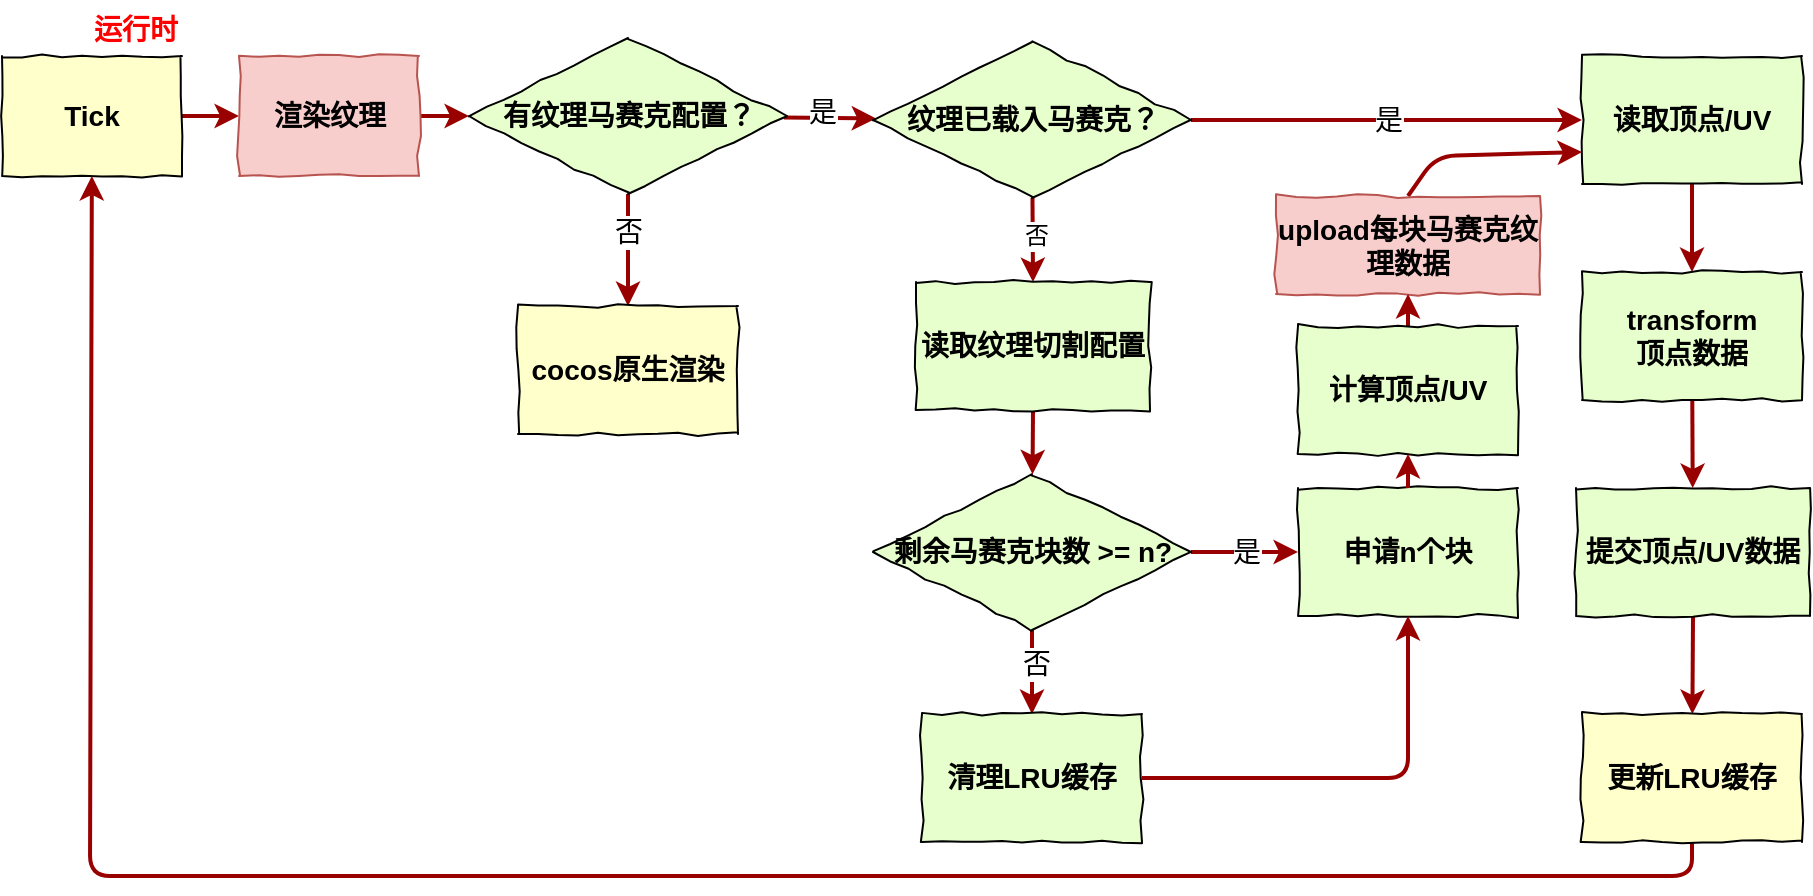<mxfile pages="1" version="11.2.5" type="github"><diagram name="Page-1" id="c7558073-3199-34d8-9f00-42111426c3f3"><mxGraphModel dx="891" dy="625" grid="1" gridSize="10" guides="1" tooltips="1" connect="1" arrows="1" fold="1" page="1" pageScale="1" pageWidth="2339" pageHeight="3300" background="#ffffff" math="0" shadow="0"><root><mxCell id="0"/><mxCell id="1" parent="0"/><mxCell id="b0LK3URDOiDDCZ83941C-109" style="edgeStyle=none;orthogonalLoop=1;jettySize=auto;html=1;exitX=0.5;exitY=0;exitDx=0;exitDy=0;strokeColor=#990000;strokeWidth=2;entryX=0;entryY=0.5;entryDx=0;entryDy=0;comic=0;fontSize=14;" parent="1" source="b0LK3URDOiDDCZ83941C-130" target="b0LK3URDOiDDCZ83941C-126" edge="1"><mxGeometry relative="1" as="geometry"><mxPoint x="782" y="392" as="targetPoint"/><mxPoint x="680" y="388" as="sourcePoint"/></mxGeometry></mxCell><mxCell id="b0LK3URDOiDDCZ83941C-159" value="是" style="text;html=1;resizable=0;points=[];align=center;verticalAlign=middle;labelBackgroundColor=#ffffff;fontColor=#000000;fontSize=14;" parent="b0LK3URDOiDDCZ83941C-109" vertex="1" connectable="0"><mxGeometry x="-0.313" y="-2" relative="1" as="geometry"><mxPoint x="31" y="-2" as="offset"/></mxGeometry></mxCell><mxCell id="b0LK3URDOiDDCZ83941C-131" value="" style="edgeStyle=none;orthogonalLoop=1;jettySize=auto;html=1;strokeColor=#990000;strokeWidth=2;comic=0;fontSize=14;" parent="1" source="b0LK3URDOiDDCZ83941C-105" target="b0LK3URDOiDDCZ83941C-130" edge="1"><mxGeometry relative="1" as="geometry"/></mxCell><mxCell id="b0LK3URDOiDDCZ83941C-160" value="是" style="text;html=1;resizable=0;points=[];align=center;verticalAlign=middle;labelBackgroundColor=#ffffff;fontColor=#000000;fontSize=14;" parent="b0LK3URDOiDDCZ83941C-131" vertex="1" connectable="0"><mxGeometry x="-0.189" y="3" relative="1" as="geometry"><mxPoint as="offset"/></mxGeometry></mxCell><mxCell id="b0LK3URDOiDDCZ83941C-164" value="" style="edgeStyle=none;comic=0;orthogonalLoop=1;jettySize=auto;html=1;strokeColor=#990000;strokeWidth=2;fontColor=#000000;entryX=0.5;entryY=0;entryDx=0;entryDy=0;fontSize=14;" parent="1" source="b0LK3URDOiDDCZ83941C-105" target="b0LK3URDOiDDCZ83941C-166" edge="1"><mxGeometry relative="1" as="geometry"><mxPoint x="450" y="480" as="targetPoint"/></mxGeometry></mxCell><mxCell id="b0LK3URDOiDDCZ83941C-165" value="否" style="text;html=1;resizable=0;points=[];align=center;verticalAlign=middle;labelBackgroundColor=#ffffff;fontColor=#000000;fontSize=14;" parent="b0LK3URDOiDDCZ83941C-164" vertex="1" connectable="0"><mxGeometry x="-0.325" relative="1" as="geometry"><mxPoint as="offset"/></mxGeometry></mxCell><mxCell id="b0LK3URDOiDDCZ83941C-105" value="有纹理马赛克配置？" style="rhombus;whiteSpace=wrap;html=1;rotation=0;direction=south;fillColor=#E6FFCC;shadow=0;comic=1;fontStyle=1;fontSize=14;" parent="1" vertex="1"><mxGeometry x="366.5" y="351" width="159" height="78" as="geometry"/></mxCell><mxCell id="b0LK3URDOiDDCZ83941C-162" value="" style="edgeStyle=none;comic=0;orthogonalLoop=1;jettySize=auto;html=1;strokeColor=#990000;strokeWidth=2;fontColor=#000000;entryX=0.5;entryY=0;entryDx=0;entryDy=0;fontSize=14;" parent="1" source="b0LK3URDOiDDCZ83941C-130" target="b0LK3URDOiDDCZ83941C-128" edge="1"><mxGeometry relative="1" as="geometry"/></mxCell><mxCell id="8F2C4XJ7HjDY9G_XNOr1-3" value="否" style="text;html=1;resizable=0;points=[];align=center;verticalAlign=middle;labelBackgroundColor=#ffffff;" vertex="1" connectable="0" parent="b0LK3URDOiDDCZ83941C-162"><mxGeometry x="-0.128" y="1" relative="1" as="geometry"><mxPoint as="offset"/></mxGeometry></mxCell><mxCell id="b0LK3URDOiDDCZ83941C-130" value="纹理已载入马赛克？" style="rhombus;whiteSpace=wrap;html=1;rotation=0;direction=south;fillColor=#E6FFCC;shadow=0;comic=1;fontStyle=1;fontSize=14;" parent="1" vertex="1"><mxGeometry x="568.5" y="353" width="159" height="78" as="geometry"/></mxCell><mxCell id="b0LK3URDOiDDCZ83941C-171" style="edgeStyle=none;comic=0;orthogonalLoop=1;jettySize=auto;html=1;exitX=1;exitY=0.5;exitDx=0;exitDy=0;strokeColor=#990000;strokeWidth=2;fontColor=#000000;fontSize=14;" parent="1" source="b0LK3URDOiDDCZ83941C-168" target="b0LK3URDOiDDCZ83941C-167" edge="1"><mxGeometry relative="1" as="geometry"/></mxCell><mxCell id="b0LK3URDOiDDCZ83941C-172" value="否" style="text;html=1;resizable=0;points=[];align=center;verticalAlign=middle;labelBackgroundColor=#ffffff;fontColor=#000000;fontSize=14;" parent="b0LK3URDOiDDCZ83941C-171" vertex="1" connectable="0"><mxGeometry x="-0.196" y="1" relative="1" as="geometry"><mxPoint x="1" as="offset"/></mxGeometry></mxCell><mxCell id="b0LK3URDOiDDCZ83941C-173" value="是" style="edgeStyle=none;comic=0;orthogonalLoop=1;jettySize=auto;html=1;exitX=0.5;exitY=0;exitDx=0;exitDy=0;entryX=0;entryY=0.5;entryDx=0;entryDy=0;strokeColor=#990000;strokeWidth=2;fontColor=#000000;fontSize=14;" parent="1" source="b0LK3URDOiDDCZ83941C-168" target="b0LK3URDOiDDCZ83941C-177" edge="1"><mxGeometry relative="1" as="geometry"><Array as="points"><mxPoint x="750" y="608"/></Array></mxGeometry></mxCell><mxCell id="b0LK3URDOiDDCZ83941C-168" value="剩余马赛克块数 &amp;gt;= n?" style="rhombus;whiteSpace=wrap;html=1;rotation=0;direction=south;fillColor=#E6FFCC;shadow=0;comic=1;fontStyle=1;fontSize=14;" parent="1" vertex="1"><mxGeometry x="568.5" y="569" width="159" height="78" as="geometry"/></mxCell><mxCell id="b0LK3URDOiDDCZ83941C-148" style="edgeStyle=none;comic=0;orthogonalLoop=1;jettySize=auto;html=1;exitX=1;exitY=0.5;exitDx=0;exitDy=0;entryX=0;entryY=0.5;entryDx=0;entryDy=0;strokeColor=#990000;strokeWidth=2;fontColor=#000000;fontSize=14;" parent="1" source="b0LK3URDOiDDCZ83941C-106" target="b0LK3URDOiDDCZ83941C-147" edge="1"><mxGeometry relative="1" as="geometry"/></mxCell><mxCell id="b0LK3URDOiDDCZ83941C-106" value="Tick" style="whiteSpace=wrap;align=center;verticalAlign=middle;fontStyle=1;strokeWidth=1;fillColor=#FFFFCC;comic=1;fontSize=14;" parent="1" vertex="1"><mxGeometry x="133" y="360" width="90" height="60" as="geometry"/></mxCell><mxCell id="b0LK3URDOiDDCZ83941C-108" value="运行时" style="text;html=1;comic=1;fontStyle=1;fontColor=#FF0000;fontSize=14;" parent="1" vertex="1"><mxGeometry x="177" y="332" width="60" height="30" as="geometry"/></mxCell><mxCell id="b0LK3URDOiDDCZ83941C-135" value="" style="edgeStyle=none;orthogonalLoop=1;jettySize=auto;html=1;strokeColor=#990000;strokeWidth=2;comic=0;exitX=0.5;exitY=1;exitDx=0;exitDy=0;fontSize=14;" parent="1" source="b0LK3URDOiDDCZ83941C-145" target="b0LK3URDOiDDCZ83941C-134" edge="1"><mxGeometry relative="1" as="geometry"/></mxCell><mxCell id="b0LK3URDOiDDCZ83941C-144" value="" style="edgeStyle=none;comic=0;orthogonalLoop=1;jettySize=auto;html=1;strokeColor=#990000;strokeWidth=2;fontColor=#000000;fontSize=14;" parent="1" source="b0LK3URDOiDDCZ83941C-126" target="b0LK3URDOiDDCZ83941C-143" edge="1"><mxGeometry relative="1" as="geometry"/></mxCell><mxCell id="b0LK3URDOiDDCZ83941C-126" value="读取顶点/UV" style="rounded=0;whiteSpace=wrap;html=1;shadow=0;comic=1;strokeColor=#000000;strokeWidth=1;fillColor=#ffffff;fontColor=#000000;fillColor=#E6FFCC;comic=1;fontStyle=1;fontSize=14;" parent="1" vertex="1"><mxGeometry x="923" y="360" width="110" height="64" as="geometry"/></mxCell><mxCell id="b0LK3URDOiDDCZ83941C-146" value="" style="edgeStyle=none;comic=0;orthogonalLoop=1;jettySize=auto;html=1;strokeColor=#990000;strokeWidth=2;fontColor=#000000;fontSize=14;" parent="1" source="b0LK3URDOiDDCZ83941C-143" target="b0LK3URDOiDDCZ83941C-145" edge="1"><mxGeometry relative="1" as="geometry"/></mxCell><mxCell id="b0LK3URDOiDDCZ83941C-143" value="transform&lt;br&gt;顶点数据" style="rounded=0;whiteSpace=wrap;html=1;shadow=0;comic=1;strokeColor=#000000;strokeWidth=1;fillColor=#ffffff;fontColor=#000000;fillColor=#E6FFCC;comic=1;fontStyle=1;fontSize=14;" parent="1" vertex="1"><mxGeometry x="923" y="468" width="110" height="64" as="geometry"/></mxCell><mxCell id="b0LK3URDOiDDCZ83941C-145" value="提交顶点/UV数据" style="rounded=0;whiteSpace=wrap;html=1;shadow=0;comic=1;strokeColor=#000000;strokeWidth=1;fillColor=#ffffff;fontColor=#000000;fillColor=#E6FFCC;comic=1;fontStyle=1;fontSize=14;" parent="1" vertex="1"><mxGeometry x="920" y="576" width="117" height="64" as="geometry"/></mxCell><mxCell id="8F2C4XJ7HjDY9G_XNOr1-2" value="" style="edgeStyle=none;comic=0;orthogonalLoop=1;jettySize=auto;html=1;exitX=0.5;exitY=1;exitDx=0;exitDy=0;strokeColor=#990000;strokeWidth=2;fontColor=#000000;fontSize=14;" edge="1" parent="1" source="b0LK3URDOiDDCZ83941C-134" target="b0LK3URDOiDDCZ83941C-106"><mxGeometry relative="1" as="geometry"><mxPoint x="978" y="833" as="targetPoint"/><Array as="points"><mxPoint x="978" y="770"/><mxPoint x="177" y="770"/></Array></mxGeometry></mxCell><mxCell id="b0LK3URDOiDDCZ83941C-134" value="更新LRU缓存" style="rounded=0;whiteSpace=wrap;html=1;shadow=0;comic=1;strokeColor=#000000;strokeWidth=1;fillColor=#ffffff;fontColor=#000000;fillColor=#FFFFCC;comic=1;fontStyle=1;fontSize=14;" parent="1" vertex="1"><mxGeometry x="923" y="689" width="110" height="64" as="geometry"/></mxCell><mxCell id="b0LK3URDOiDDCZ83941C-170" style="edgeStyle=none;comic=0;orthogonalLoop=1;jettySize=auto;html=1;exitX=0.5;exitY=1;exitDx=0;exitDy=0;strokeColor=#990000;strokeWidth=2;fontColor=#000000;fontSize=14;" parent="1" source="b0LK3URDOiDDCZ83941C-128" target="b0LK3URDOiDDCZ83941C-168" edge="1"><mxGeometry relative="1" as="geometry"/></mxCell><mxCell id="b0LK3URDOiDDCZ83941C-128" value="读取纹理切割配置" style="rounded=0;whiteSpace=wrap;html=1;shadow=0;comic=1;strokeColor=#000000;strokeWidth=1;fillColor=#ffffff;fontColor=#000000;fillColor=#E6FFCC;comic=1;fontStyle=1;fontSize=14;" parent="1" vertex="1"><mxGeometry x="590" y="473" width="117" height="64" as="geometry"/></mxCell><mxCell id="b0LK3URDOiDDCZ83941C-175" style="edgeStyle=none;comic=0;orthogonalLoop=1;jettySize=auto;html=1;exitX=0.5;exitY=0;exitDx=0;exitDy=0;strokeColor=#990000;strokeWidth=2;fontColor=#000000;fontSize=14;entryX=0;entryY=0.75;entryDx=0;entryDy=0;" parent="1" source="b0LK3URDOiDDCZ83941C-133" target="b0LK3URDOiDDCZ83941C-126" edge="1"><mxGeometry relative="1" as="geometry"><mxPoint x="820" y="380" as="targetPoint"/><Array as="points"><mxPoint x="850" y="410"/></Array></mxGeometry></mxCell><mxCell id="b0LK3URDOiDDCZ83941C-133" value="upload每块马赛克纹理数据" style="rounded=0;whiteSpace=wrap;html=1;shadow=0;comic=1;strokeColor=#b85450;strokeWidth=1;fillColor=#E6D0DE;fillColor=#f8cecc;comic=1;fontStyle=1;fontSize=14;" parent="1" vertex="1"><mxGeometry x="770" y="430" width="132" height="49" as="geometry"/></mxCell><mxCell id="b0LK3URDOiDDCZ83941C-149" style="edgeStyle=none;comic=0;orthogonalLoop=1;jettySize=auto;html=1;exitX=1;exitY=0.5;exitDx=0;exitDy=0;entryX=0.5;entryY=1;entryDx=0;entryDy=0;strokeColor=#990000;strokeWidth=2;fontColor=#000000;fontSize=14;" parent="1" source="b0LK3URDOiDDCZ83941C-147" target="b0LK3URDOiDDCZ83941C-105" edge="1"><mxGeometry relative="1" as="geometry"/></mxCell><mxCell id="b0LK3URDOiDDCZ83941C-147" value="渲染纹理" style="whiteSpace=wrap;align=center;verticalAlign=middle;fontStyle=1;strokeWidth=1;fillColor=#f8cecc;comic=1;strokeColor=#b85450;fontSize=14;" parent="1" vertex="1"><mxGeometry x="251.5" y="360" width="90" height="60" as="geometry"/></mxCell><mxCell id="b0LK3URDOiDDCZ83941C-166" value="cocos原生渲染" style="rounded=0;whiteSpace=wrap;html=1;shadow=0;comic=1;strokeColor=#000000;strokeWidth=1;fillColor=#FFFFCC;fontColor=#000000;fillColor=#FFFFCC;comic=1;fontStyle=1;fontSize=14;" parent="1" vertex="1"><mxGeometry x="391" y="485" width="110" height="64" as="geometry"/></mxCell><mxCell id="b0LK3URDOiDDCZ83941C-167" value="清理LRU缓存" style="rounded=0;whiteSpace=wrap;html=1;shadow=0;comic=1;strokeColor=#000000;strokeWidth=1;fillColor=#ffffff;fontColor=#000000;fillColor=#E6FFCC;comic=1;fontStyle=1;fontSize=14;" parent="1" vertex="1"><mxGeometry x="593" y="689" width="110" height="64" as="geometry"/></mxCell><mxCell id="b0LK3URDOiDDCZ83941C-180" style="edgeStyle=none;comic=0;orthogonalLoop=1;jettySize=auto;html=1;exitX=0.5;exitY=0;exitDx=0;exitDy=0;entryX=0.5;entryY=1;entryDx=0;entryDy=0;strokeColor=#990000;strokeWidth=2;fontSize=14;fontColor=#000000;" parent="1" source="8F2C4XJ7HjDY9G_XNOr1-4" target="b0LK3URDOiDDCZ83941C-133" edge="1"><mxGeometry relative="1" as="geometry"/></mxCell><mxCell id="b0LK3URDOiDDCZ83941C-177" value="申请n个块" style="rounded=0;whiteSpace=wrap;html=1;shadow=0;comic=1;strokeColor=#000000;strokeWidth=1;fillColor=#ffffff;fontColor=#000000;fillColor=#E6FFCC;comic=1;fontStyle=1;fontSize=14;" parent="1" vertex="1"><mxGeometry x="781" y="576" width="110" height="64" as="geometry"/></mxCell><mxCell id="b0LK3URDOiDDCZ83941C-178" style="edgeStyle=none;comic=0;orthogonalLoop=1;jettySize=auto;html=1;exitX=1;exitY=0.5;exitDx=0;exitDy=0;entryX=0.5;entryY=1;entryDx=0;entryDy=0;strokeColor=#990000;strokeWidth=2;fontColor=#000000;fontSize=14;" parent="1" source="b0LK3URDOiDDCZ83941C-167" target="b0LK3URDOiDDCZ83941C-177" edge="1"><mxGeometry relative="1" as="geometry"><mxPoint x="703" y="721" as="sourcePoint"/><mxPoint x="836" y="531" as="targetPoint"/><Array as="points"><mxPoint x="836" y="721"/></Array></mxGeometry></mxCell><mxCell id="8F2C4XJ7HjDY9G_XNOr1-4" value="计算顶点/UV" style="rounded=0;whiteSpace=wrap;html=1;shadow=0;comic=1;strokeColor=#000000;strokeWidth=1;fillColor=#ffffff;fontColor=#000000;fillColor=#E6FFCC;comic=1;fontStyle=1;fontSize=14;" vertex="1" parent="1"><mxGeometry x="781" y="495" width="110" height="64" as="geometry"/></mxCell><mxCell id="8F2C4XJ7HjDY9G_XNOr1-5" style="edgeStyle=none;comic=0;orthogonalLoop=1;jettySize=auto;html=1;exitX=0.5;exitY=0;exitDx=0;exitDy=0;entryX=0.5;entryY=1;entryDx=0;entryDy=0;strokeColor=#990000;strokeWidth=2;fontSize=14;fontColor=#000000;" edge="1" parent="1" source="b0LK3URDOiDDCZ83941C-177" target="8F2C4XJ7HjDY9G_XNOr1-4"><mxGeometry relative="1" as="geometry"><mxPoint x="836" y="576" as="sourcePoint"/><mxPoint x="836" y="429" as="targetPoint"/></mxGeometry></mxCell></root></mxGraphModel></diagram></mxfile>